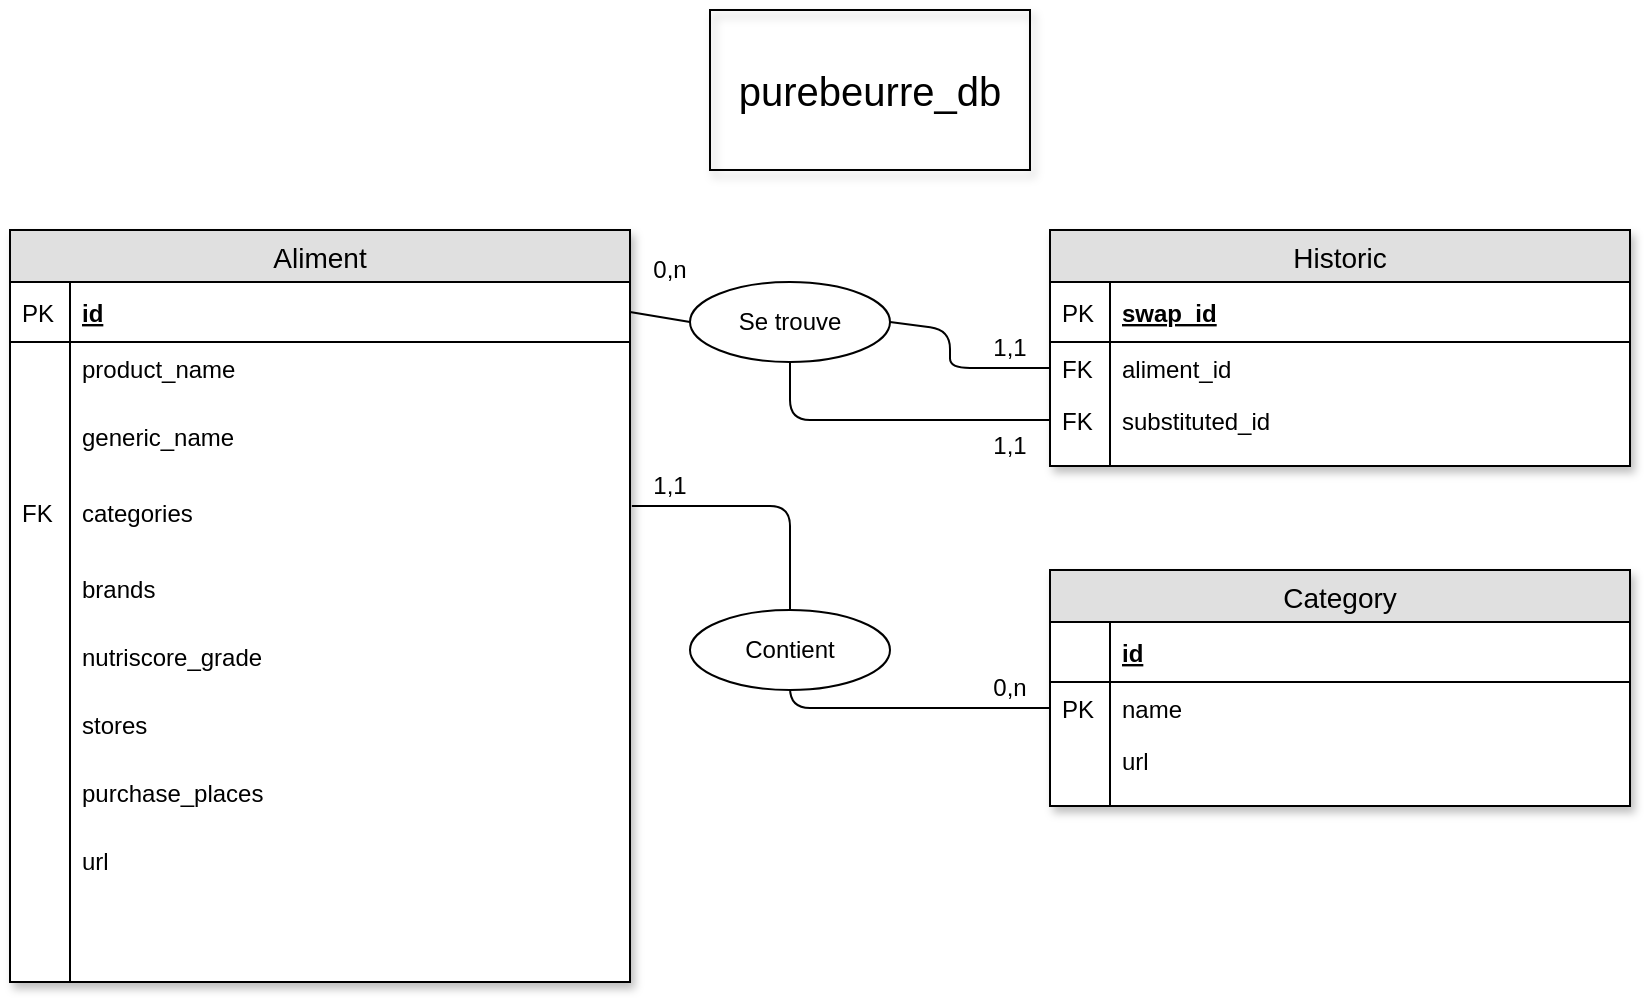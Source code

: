 <mxfile version="12.7.9" type="device"><diagram id="JLdrpwOu4dURKO244Ehc" name="Page-1"><mxGraphModel dx="865" dy="479" grid="1" gridSize="10" guides="1" tooltips="1" connect="1" arrows="1" fold="1" page="1" pageScale="1" pageWidth="827" pageHeight="1169" math="0" shadow="0"><root><mxCell id="0"/><mxCell id="1" parent="0"/><mxCell id="iNb0HsSZnYbgs74nRXjO-9" value="&lt;font style=&quot;font-size: 20px&quot;&gt;purebeurre_db&lt;/font&gt;" style="text;html=1;strokeColor=#000000;fillColor=none;align=center;verticalAlign=middle;whiteSpace=wrap;rounded=0;shadow=1;" parent="1" vertex="1"><mxGeometry x="360" y="40" width="160" height="80" as="geometry"/></mxCell><mxCell id="iNb0HsSZnYbgs74nRXjO-10" value="Aliment" style="swimlane;fontStyle=0;childLayout=stackLayout;horizontal=1;startSize=26;fillColor=#e0e0e0;horizontalStack=0;resizeParent=1;resizeParentMax=0;resizeLast=0;collapsible=1;marginBottom=0;swimlaneFillColor=#ffffff;align=center;fontSize=14;shadow=1;strokeColor=#000000;" parent="1" vertex="1"><mxGeometry x="10" y="150" width="310" height="376" as="geometry"><mxRectangle x="10" y="150" width="80" height="26" as="alternateBounds"/></mxGeometry></mxCell><mxCell id="iNb0HsSZnYbgs74nRXjO-11" value="id" style="shape=partialRectangle;top=0;left=0;right=0;bottom=1;align=left;verticalAlign=middle;fillColor=none;spacingLeft=34;spacingRight=4;overflow=hidden;rotatable=0;points=[[0,0.5],[1,0.5]];portConstraint=eastwest;dropTarget=0;fontStyle=5;fontSize=12;" parent="iNb0HsSZnYbgs74nRXjO-10" vertex="1"><mxGeometry y="26" width="310" height="30" as="geometry"/></mxCell><mxCell id="iNb0HsSZnYbgs74nRXjO-12" value="PK" style="shape=partialRectangle;top=0;left=0;bottom=0;fillColor=none;align=left;verticalAlign=middle;spacingLeft=4;spacingRight=4;overflow=hidden;rotatable=0;points=[];portConstraint=eastwest;part=1;fontSize=12;" parent="iNb0HsSZnYbgs74nRXjO-11" vertex="1" connectable="0"><mxGeometry width="30" height="30" as="geometry"/></mxCell><mxCell id="iNb0HsSZnYbgs74nRXjO-13" value="product_name" style="shape=partialRectangle;top=0;left=0;right=0;bottom=0;align=left;verticalAlign=top;fillColor=none;spacingLeft=34;spacingRight=4;overflow=hidden;rotatable=0;points=[[0,0.5],[1,0.5]];portConstraint=eastwest;dropTarget=0;fontSize=12;" parent="iNb0HsSZnYbgs74nRXjO-10" vertex="1"><mxGeometry y="56" width="310" height="34" as="geometry"/></mxCell><mxCell id="iNb0HsSZnYbgs74nRXjO-14" value="" style="shape=partialRectangle;top=0;left=0;bottom=0;fillColor=none;align=left;verticalAlign=top;spacingLeft=4;spacingRight=4;overflow=hidden;rotatable=0;points=[];portConstraint=eastwest;part=1;fontSize=12;" parent="iNb0HsSZnYbgs74nRXjO-13" vertex="1" connectable="0"><mxGeometry width="30" height="34" as="geometry"/></mxCell><mxCell id="iNb0HsSZnYbgs74nRXjO-15" value="generic_name" style="shape=partialRectangle;top=0;left=0;right=0;bottom=0;align=left;verticalAlign=top;fillColor=none;spacingLeft=34;spacingRight=4;overflow=hidden;rotatable=0;points=[[0,0.5],[1,0.5]];portConstraint=eastwest;dropTarget=0;fontSize=12;" parent="iNb0HsSZnYbgs74nRXjO-10" vertex="1"><mxGeometry y="90" width="310" height="38" as="geometry"/></mxCell><mxCell id="iNb0HsSZnYbgs74nRXjO-16" value="" style="shape=partialRectangle;top=0;left=0;bottom=0;fillColor=none;align=left;verticalAlign=top;spacingLeft=4;spacingRight=4;overflow=hidden;rotatable=0;points=[];portConstraint=eastwest;part=1;fontSize=12;" parent="iNb0HsSZnYbgs74nRXjO-15" vertex="1" connectable="0"><mxGeometry width="30" height="38" as="geometry"/></mxCell><mxCell id="iNb0HsSZnYbgs74nRXjO-68" value="categories" style="shape=partialRectangle;top=0;left=0;right=0;bottom=0;align=left;verticalAlign=top;fillColor=none;spacingLeft=34;spacingRight=4;overflow=hidden;rotatable=0;points=[[0,0.5],[1,0.5]];portConstraint=eastwest;dropTarget=0;fontSize=12;" parent="iNb0HsSZnYbgs74nRXjO-10" vertex="1"><mxGeometry y="128" width="310" height="38" as="geometry"/></mxCell><mxCell id="iNb0HsSZnYbgs74nRXjO-69" value="FK" style="shape=partialRectangle;top=0;left=0;bottom=0;fillColor=none;align=left;verticalAlign=top;spacingLeft=4;spacingRight=4;overflow=hidden;rotatable=0;points=[];portConstraint=eastwest;part=1;fontSize=12;" parent="iNb0HsSZnYbgs74nRXjO-68" vertex="1" connectable="0"><mxGeometry width="30" height="38" as="geometry"/></mxCell><mxCell id="iNb0HsSZnYbgs74nRXjO-17" value="brands" style="shape=partialRectangle;top=0;left=0;right=0;bottom=0;align=left;verticalAlign=top;fillColor=none;spacingLeft=34;spacingRight=4;overflow=hidden;rotatable=0;points=[[0,0.5],[1,0.5]];portConstraint=eastwest;dropTarget=0;fontSize=12;" parent="iNb0HsSZnYbgs74nRXjO-10" vertex="1"><mxGeometry y="166" width="310" height="34" as="geometry"/></mxCell><mxCell id="iNb0HsSZnYbgs74nRXjO-18" value="" style="shape=partialRectangle;top=0;left=0;bottom=0;fillColor=none;align=left;verticalAlign=top;spacingLeft=4;spacingRight=4;overflow=hidden;rotatable=0;points=[];portConstraint=eastwest;part=1;fontSize=12;" parent="iNb0HsSZnYbgs74nRXjO-17" vertex="1" connectable="0"><mxGeometry width="30" height="34" as="geometry"/></mxCell><mxCell id="iNb0HsSZnYbgs74nRXjO-39" value="nutriscore_grade" style="shape=partialRectangle;top=0;left=0;right=0;bottom=0;align=left;verticalAlign=top;fillColor=none;spacingLeft=34;spacingRight=4;overflow=hidden;rotatable=0;points=[[0,0.5],[1,0.5]];portConstraint=eastwest;dropTarget=0;fontSize=12;" parent="iNb0HsSZnYbgs74nRXjO-10" vertex="1"><mxGeometry y="200" width="310" height="34" as="geometry"/></mxCell><mxCell id="iNb0HsSZnYbgs74nRXjO-40" value="" style="shape=partialRectangle;top=0;left=0;bottom=0;fillColor=none;align=left;verticalAlign=top;spacingLeft=4;spacingRight=4;overflow=hidden;rotatable=0;points=[];portConstraint=eastwest;part=1;fontSize=12;" parent="iNb0HsSZnYbgs74nRXjO-39" vertex="1" connectable="0"><mxGeometry width="30" height="34" as="geometry"/></mxCell><mxCell id="iNb0HsSZnYbgs74nRXjO-64" value="stores" style="shape=partialRectangle;top=0;left=0;right=0;bottom=0;align=left;verticalAlign=top;fillColor=none;spacingLeft=34;spacingRight=4;overflow=hidden;rotatable=0;points=[[0,0.5],[1,0.5]];portConstraint=eastwest;dropTarget=0;fontSize=12;" parent="iNb0HsSZnYbgs74nRXjO-10" vertex="1"><mxGeometry y="234" width="310" height="34" as="geometry"/></mxCell><mxCell id="iNb0HsSZnYbgs74nRXjO-65" value="" style="shape=partialRectangle;top=0;left=0;bottom=0;fillColor=none;align=left;verticalAlign=top;spacingLeft=4;spacingRight=4;overflow=hidden;rotatable=0;points=[];portConstraint=eastwest;part=1;fontSize=12;" parent="iNb0HsSZnYbgs74nRXjO-64" vertex="1" connectable="0"><mxGeometry width="30" height="34" as="geometry"/></mxCell><mxCell id="iNb0HsSZnYbgs74nRXjO-111" value="purchase_places" style="shape=partialRectangle;top=0;left=0;right=0;bottom=0;align=left;verticalAlign=top;fillColor=none;spacingLeft=34;spacingRight=4;overflow=hidden;rotatable=0;points=[[0,0.5],[1,0.5]];portConstraint=eastwest;dropTarget=0;fontSize=12;" parent="iNb0HsSZnYbgs74nRXjO-10" vertex="1"><mxGeometry y="268" width="310" height="34" as="geometry"/></mxCell><mxCell id="iNb0HsSZnYbgs74nRXjO-112" value="" style="shape=partialRectangle;top=0;left=0;bottom=0;fillColor=none;align=left;verticalAlign=top;spacingLeft=4;spacingRight=4;overflow=hidden;rotatable=0;points=[];portConstraint=eastwest;part=1;fontSize=12;" parent="iNb0HsSZnYbgs74nRXjO-111" vertex="1" connectable="0"><mxGeometry width="30" height="34" as="geometry"/></mxCell><mxCell id="iNb0HsSZnYbgs74nRXjO-83" value="url" style="shape=partialRectangle;top=0;left=0;right=0;bottom=0;align=left;verticalAlign=top;fillColor=none;spacingLeft=34;spacingRight=4;overflow=hidden;rotatable=0;points=[[0,0.5],[1,0.5]];portConstraint=eastwest;dropTarget=0;fontSize=12;" parent="iNb0HsSZnYbgs74nRXjO-10" vertex="1"><mxGeometry y="302" width="310" height="34" as="geometry"/></mxCell><mxCell id="iNb0HsSZnYbgs74nRXjO-84" value="" style="shape=partialRectangle;top=0;left=0;bottom=0;fillColor=none;align=left;verticalAlign=top;spacingLeft=4;spacingRight=4;overflow=hidden;rotatable=0;points=[];portConstraint=eastwest;part=1;fontSize=12;" parent="iNb0HsSZnYbgs74nRXjO-83" vertex="1" connectable="0"><mxGeometry width="30" height="34" as="geometry"/></mxCell><mxCell id="iNb0HsSZnYbgs74nRXjO-19" value="" style="shape=partialRectangle;top=0;left=0;right=0;bottom=0;align=left;verticalAlign=top;fillColor=none;spacingLeft=34;spacingRight=4;overflow=hidden;rotatable=0;points=[[0,0.5],[1,0.5]];portConstraint=eastwest;dropTarget=0;fontSize=12;" parent="iNb0HsSZnYbgs74nRXjO-10" vertex="1"><mxGeometry y="336" width="310" height="40" as="geometry"/></mxCell><mxCell id="iNb0HsSZnYbgs74nRXjO-20" value="" style="shape=partialRectangle;top=0;left=0;bottom=0;fillColor=none;align=left;verticalAlign=top;spacingLeft=4;spacingRight=4;overflow=hidden;rotatable=0;points=[];portConstraint=eastwest;part=1;fontSize=12;" parent="iNb0HsSZnYbgs74nRXjO-19" vertex="1" connectable="0"><mxGeometry width="30" height="40" as="geometry"/></mxCell><mxCell id="iNb0HsSZnYbgs74nRXjO-70" value="Category" style="swimlane;fontStyle=0;childLayout=stackLayout;horizontal=1;startSize=26;fillColor=#e0e0e0;horizontalStack=0;resizeParent=1;resizeParentMax=0;resizeLast=0;collapsible=1;marginBottom=0;swimlaneFillColor=#ffffff;align=center;fontSize=14;shadow=1;strokeColor=#000000;" parent="1" vertex="1"><mxGeometry x="530" y="320" width="290" height="118" as="geometry"/></mxCell><mxCell id="iNb0HsSZnYbgs74nRXjO-71" value="id" style="shape=partialRectangle;top=0;left=0;right=0;bottom=1;align=left;verticalAlign=middle;fillColor=none;spacingLeft=34;spacingRight=4;overflow=hidden;rotatable=0;points=[[0,0.5],[1,0.5]];portConstraint=eastwest;dropTarget=0;fontStyle=5;fontSize=12;" parent="iNb0HsSZnYbgs74nRXjO-70" vertex="1"><mxGeometry y="26" width="290" height="30" as="geometry"/></mxCell><mxCell id="iNb0HsSZnYbgs74nRXjO-72" value="" style="shape=partialRectangle;top=0;left=0;bottom=0;fillColor=none;align=left;verticalAlign=middle;spacingLeft=4;spacingRight=4;overflow=hidden;rotatable=0;points=[];portConstraint=eastwest;part=1;fontSize=12;" parent="iNb0HsSZnYbgs74nRXjO-71" vertex="1" connectable="0"><mxGeometry width="30" height="30" as="geometry"/></mxCell><mxCell id="iNb0HsSZnYbgs74nRXjO-73" value="name" style="shape=partialRectangle;top=0;left=0;right=0;bottom=0;align=left;verticalAlign=top;fillColor=none;spacingLeft=34;spacingRight=4;overflow=hidden;rotatable=0;points=[[0,0.5],[1,0.5]];portConstraint=eastwest;dropTarget=0;fontSize=12;" parent="iNb0HsSZnYbgs74nRXjO-70" vertex="1"><mxGeometry y="56" width="290" height="26" as="geometry"/></mxCell><mxCell id="iNb0HsSZnYbgs74nRXjO-74" value="PK" style="shape=partialRectangle;top=0;left=0;bottom=0;fillColor=none;align=left;verticalAlign=top;spacingLeft=4;spacingRight=4;overflow=hidden;rotatable=0;points=[];portConstraint=eastwest;part=1;fontSize=12;" parent="iNb0HsSZnYbgs74nRXjO-73" vertex="1" connectable="0"><mxGeometry width="30" height="26" as="geometry"/></mxCell><mxCell id="RZa7QcRuqB9Nenz8w0T4-1" value="url" style="shape=partialRectangle;top=0;left=0;right=0;bottom=0;align=left;verticalAlign=top;fillColor=none;spacingLeft=34;spacingRight=4;overflow=hidden;rotatable=0;points=[[0,0.5],[1,0.5]];portConstraint=eastwest;dropTarget=0;fontSize=12;" parent="iNb0HsSZnYbgs74nRXjO-70" vertex="1"><mxGeometry y="82" width="290" height="26" as="geometry"/></mxCell><mxCell id="RZa7QcRuqB9Nenz8w0T4-2" value="" style="shape=partialRectangle;top=0;left=0;bottom=0;fillColor=none;align=left;verticalAlign=top;spacingLeft=4;spacingRight=4;overflow=hidden;rotatable=0;points=[];portConstraint=eastwest;part=1;fontSize=12;" parent="RZa7QcRuqB9Nenz8w0T4-1" vertex="1" connectable="0"><mxGeometry width="30" height="26" as="geometry"/></mxCell><mxCell id="iNb0HsSZnYbgs74nRXjO-79" value="" style="shape=partialRectangle;top=0;left=0;right=0;bottom=0;align=left;verticalAlign=top;fillColor=none;spacingLeft=34;spacingRight=4;overflow=hidden;rotatable=0;points=[[0,0.5],[1,0.5]];portConstraint=eastwest;dropTarget=0;fontSize=12;" parent="iNb0HsSZnYbgs74nRXjO-70" vertex="1"><mxGeometry y="108" width="290" height="10" as="geometry"/></mxCell><mxCell id="iNb0HsSZnYbgs74nRXjO-80" value="" style="shape=partialRectangle;top=0;left=0;bottom=0;fillColor=none;align=left;verticalAlign=top;spacingLeft=4;spacingRight=4;overflow=hidden;rotatable=0;points=[];portConstraint=eastwest;part=1;fontSize=12;" parent="iNb0HsSZnYbgs74nRXjO-79" vertex="1" connectable="0"><mxGeometry width="30" height="10" as="geometry"/></mxCell><mxCell id="iNb0HsSZnYbgs74nRXjO-100" value="Historic" style="swimlane;fontStyle=0;childLayout=stackLayout;horizontal=1;startSize=26;fillColor=#e0e0e0;horizontalStack=0;resizeParent=1;resizeParentMax=0;resizeLast=0;collapsible=1;marginBottom=0;swimlaneFillColor=#ffffff;align=center;fontSize=14;shadow=1;strokeColor=#000000;" parent="1" vertex="1"><mxGeometry x="530" y="150" width="290" height="118" as="geometry"/></mxCell><mxCell id="iNb0HsSZnYbgs74nRXjO-101" value="swap_id" style="shape=partialRectangle;top=0;left=0;right=0;bottom=1;align=left;verticalAlign=middle;fillColor=none;spacingLeft=34;spacingRight=4;overflow=hidden;rotatable=0;points=[[0,0.5],[1,0.5]];portConstraint=eastwest;dropTarget=0;fontStyle=5;fontSize=12;" parent="iNb0HsSZnYbgs74nRXjO-100" vertex="1"><mxGeometry y="26" width="290" height="30" as="geometry"/></mxCell><mxCell id="iNb0HsSZnYbgs74nRXjO-102" value="PK" style="shape=partialRectangle;top=0;left=0;bottom=0;fillColor=none;align=left;verticalAlign=middle;spacingLeft=4;spacingRight=4;overflow=hidden;rotatable=0;points=[];portConstraint=eastwest;part=1;fontSize=12;" parent="iNb0HsSZnYbgs74nRXjO-101" vertex="1" connectable="0"><mxGeometry width="30" height="30" as="geometry"/></mxCell><mxCell id="iNb0HsSZnYbgs74nRXjO-103" value="aliment_id" style="shape=partialRectangle;top=0;left=0;right=0;bottom=0;align=left;verticalAlign=top;fillColor=none;spacingLeft=34;spacingRight=4;overflow=hidden;rotatable=0;points=[[0,0.5],[1,0.5]];portConstraint=eastwest;dropTarget=0;fontSize=12;" parent="iNb0HsSZnYbgs74nRXjO-100" vertex="1"><mxGeometry y="56" width="290" height="26" as="geometry"/></mxCell><mxCell id="iNb0HsSZnYbgs74nRXjO-104" value="FK" style="shape=partialRectangle;top=0;left=0;bottom=0;fillColor=none;align=left;verticalAlign=top;spacingLeft=4;spacingRight=4;overflow=hidden;rotatable=0;points=[];portConstraint=eastwest;part=1;fontSize=12;" parent="iNb0HsSZnYbgs74nRXjO-103" vertex="1" connectable="0"><mxGeometry width="30" height="26" as="geometry"/></mxCell><mxCell id="iNb0HsSZnYbgs74nRXjO-105" value="substituted_id" style="shape=partialRectangle;top=0;left=0;right=0;bottom=0;align=left;verticalAlign=top;fillColor=none;spacingLeft=34;spacingRight=4;overflow=hidden;rotatable=0;points=[[0,0.5],[1,0.5]];portConstraint=eastwest;dropTarget=0;fontSize=12;" parent="iNb0HsSZnYbgs74nRXjO-100" vertex="1"><mxGeometry y="82" width="290" height="26" as="geometry"/></mxCell><mxCell id="iNb0HsSZnYbgs74nRXjO-106" value="FK" style="shape=partialRectangle;top=0;left=0;bottom=0;fillColor=none;align=left;verticalAlign=top;spacingLeft=4;spacingRight=4;overflow=hidden;rotatable=0;points=[];portConstraint=eastwest;part=1;fontSize=12;" parent="iNb0HsSZnYbgs74nRXjO-105" vertex="1" connectable="0"><mxGeometry width="30" height="26" as="geometry"/></mxCell><mxCell id="iNb0HsSZnYbgs74nRXjO-109" value="" style="shape=partialRectangle;top=0;left=0;right=0;bottom=0;align=left;verticalAlign=top;fillColor=none;spacingLeft=34;spacingRight=4;overflow=hidden;rotatable=0;points=[[0,0.5],[1,0.5]];portConstraint=eastwest;dropTarget=0;fontSize=12;" parent="iNb0HsSZnYbgs74nRXjO-100" vertex="1"><mxGeometry y="108" width="290" height="10" as="geometry"/></mxCell><mxCell id="iNb0HsSZnYbgs74nRXjO-110" value="" style="shape=partialRectangle;top=0;left=0;bottom=0;fillColor=none;align=left;verticalAlign=top;spacingLeft=4;spacingRight=4;overflow=hidden;rotatable=0;points=[];portConstraint=eastwest;part=1;fontSize=12;" parent="iNb0HsSZnYbgs74nRXjO-109" vertex="1" connectable="0"><mxGeometry width="30" height="10" as="geometry"/></mxCell><mxCell id="hrz4slxSyhRSnwThoFa8-4" value="" style="endArrow=none;html=1;entryX=0;entryY=0.5;entryDx=0;entryDy=0;exitX=0.5;exitY=1;exitDx=0;exitDy=0;" edge="1" parent="1" source="hrz4slxSyhRSnwThoFa8-13" target="iNb0HsSZnYbgs74nRXjO-105"><mxGeometry width="50" height="50" relative="1" as="geometry"><mxPoint x="350" y="191" as="sourcePoint"/><mxPoint x="440" y="270" as="targetPoint"/><Array as="points"><mxPoint x="400" y="245"/></Array></mxGeometry></mxCell><mxCell id="hrz4slxSyhRSnwThoFa8-5" value="" style="endArrow=none;html=1;exitX=1.003;exitY=0.263;exitDx=0;exitDy=0;exitPerimeter=0;entryX=0;entryY=0.5;entryDx=0;entryDy=0;" edge="1" parent="1" source="iNb0HsSZnYbgs74nRXjO-68" target="iNb0HsSZnYbgs74nRXjO-73"><mxGeometry width="50" height="50" relative="1" as="geometry"><mxPoint x="390" y="320" as="sourcePoint"/><mxPoint x="440" y="270" as="targetPoint"/><Array as="points"><mxPoint x="400" y="288"/><mxPoint x="400" y="389"/></Array></mxGeometry></mxCell><mxCell id="hrz4slxSyhRSnwThoFa8-6" value="0,n" style="text;html=1;strokeColor=none;fillColor=none;align=center;verticalAlign=middle;whiteSpace=wrap;rounded=0;" vertex="1" parent="1"><mxGeometry x="490" y="369" width="40" height="20" as="geometry"/></mxCell><mxCell id="hrz4slxSyhRSnwThoFa8-8" value="1,1" style="text;html=1;strokeColor=none;fillColor=none;align=center;verticalAlign=middle;whiteSpace=wrap;rounded=0;" vertex="1" parent="1"><mxGeometry x="320" y="268" width="40" height="20" as="geometry"/></mxCell><mxCell id="hrz4slxSyhRSnwThoFa8-9" value="1,1" style="text;html=1;strokeColor=none;fillColor=none;align=center;verticalAlign=middle;whiteSpace=wrap;rounded=0;" vertex="1" parent="1"><mxGeometry x="490" y="248" width="40" height="20" as="geometry"/></mxCell><mxCell id="hrz4slxSyhRSnwThoFa8-10" value="1,1" style="text;html=1;strokeColor=none;fillColor=none;align=center;verticalAlign=middle;whiteSpace=wrap;rounded=0;" vertex="1" parent="1"><mxGeometry x="490" y="199" width="40" height="20" as="geometry"/></mxCell><mxCell id="hrz4slxSyhRSnwThoFa8-11" value="0,n" style="text;html=1;strokeColor=none;fillColor=none;align=center;verticalAlign=middle;whiteSpace=wrap;rounded=0;" vertex="1" parent="1"><mxGeometry x="320" y="160" width="40" height="20" as="geometry"/></mxCell><mxCell id="hrz4slxSyhRSnwThoFa8-12" value="Contient" style="ellipse;whiteSpace=wrap;html=1;align=center;" vertex="1" parent="1"><mxGeometry x="350" y="340" width="100" height="40" as="geometry"/></mxCell><mxCell id="hrz4slxSyhRSnwThoFa8-13" value="Se trouve" style="ellipse;whiteSpace=wrap;html=1;align=center;" vertex="1" parent="1"><mxGeometry x="350" y="176" width="100" height="40" as="geometry"/></mxCell><mxCell id="hrz4slxSyhRSnwThoFa8-14" value="" style="endArrow=none;html=1;exitX=1;exitY=0.5;exitDx=0;exitDy=0;entryX=0;entryY=0.5;entryDx=0;entryDy=0;" edge="1" parent="1" source="hrz4slxSyhRSnwThoFa8-13" target="iNb0HsSZnYbgs74nRXjO-103"><mxGeometry width="50" height="50" relative="1" as="geometry"><mxPoint x="390" y="320" as="sourcePoint"/><mxPoint x="440" y="270" as="targetPoint"/><Array as="points"><mxPoint x="480" y="200"/><mxPoint x="480" y="219"/></Array></mxGeometry></mxCell><mxCell id="hrz4slxSyhRSnwThoFa8-16" value="" style="endArrow=none;html=1;exitX=1;exitY=0.5;exitDx=0;exitDy=0;entryX=0;entryY=0.5;entryDx=0;entryDy=0;" edge="1" parent="1" source="iNb0HsSZnYbgs74nRXjO-11" target="hrz4slxSyhRSnwThoFa8-13"><mxGeometry width="50" height="50" relative="1" as="geometry"><mxPoint x="390" y="320" as="sourcePoint"/><mxPoint x="440" y="270" as="targetPoint"/></mxGeometry></mxCell></root></mxGraphModel></diagram></mxfile>